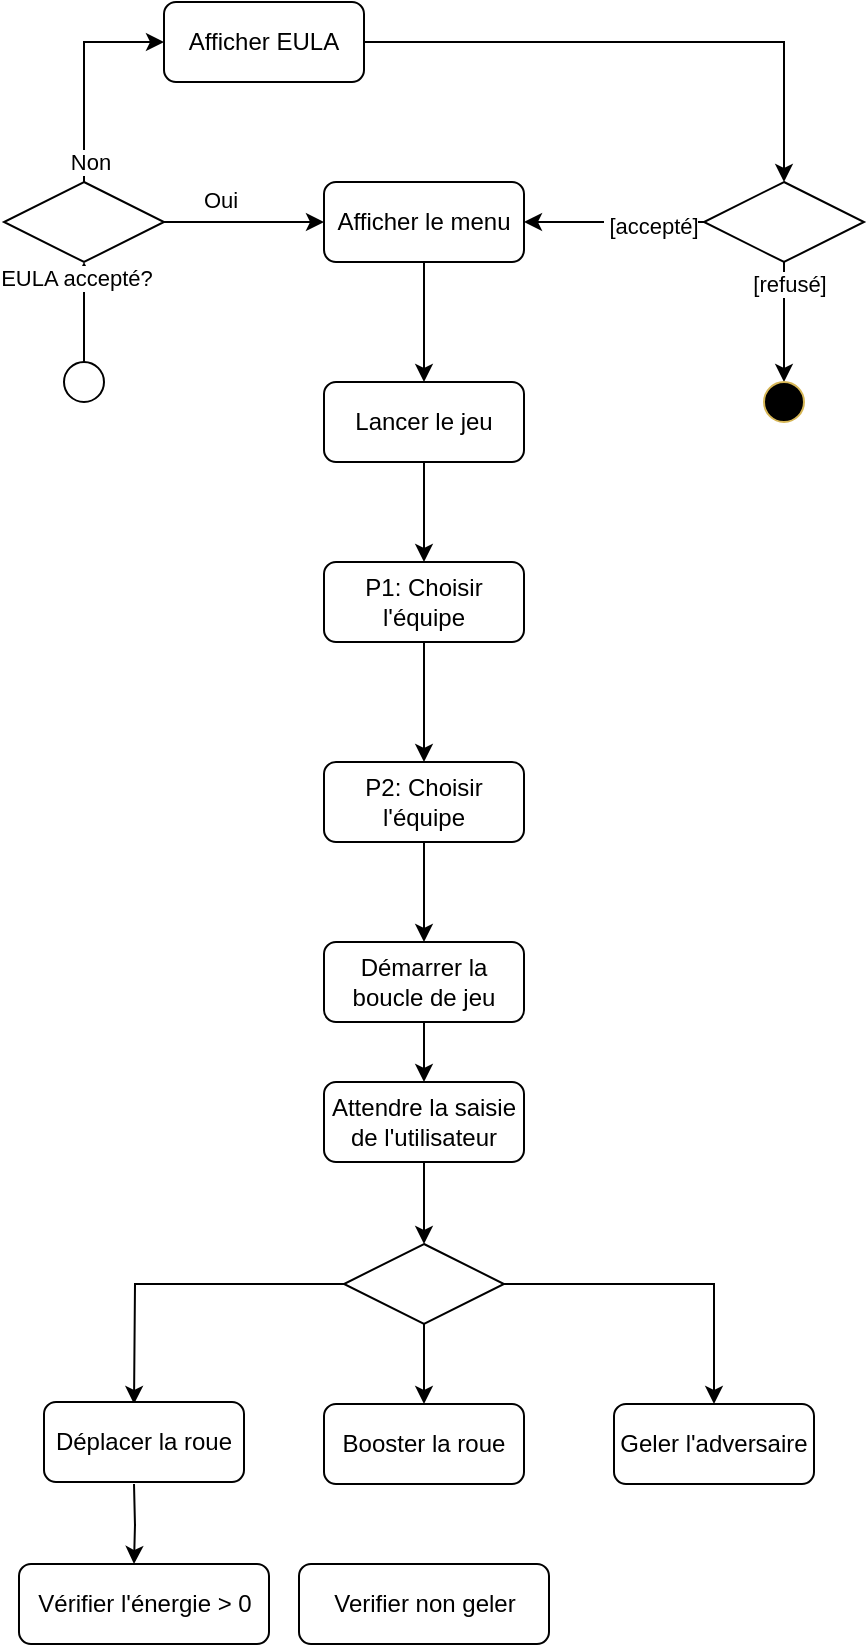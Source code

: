 <mxfile version="26.2.12">
  <diagram name="Page-1" id="BkIhF-l33_hIIU5VKcVd">
    <mxGraphModel dx="3496" dy="1892" grid="1" gridSize="10" guides="1" tooltips="1" connect="1" arrows="1" fold="1" page="1" pageScale="1" pageWidth="850" pageHeight="1100" math="0" shadow="0">
      <root>
        <mxCell id="0" />
        <mxCell id="1" parent="0" />
        <mxCell id="fVA2Q43LdPXqOWjlDe9W-21" value="" style="edgeStyle=orthogonalEdgeStyle;rounded=0;orthogonalLoop=1;jettySize=auto;html=1;" edge="1" parent="1" source="fVA2Q43LdPXqOWjlDe9W-1" target="fVA2Q43LdPXqOWjlDe9W-20">
          <mxGeometry relative="1" as="geometry" />
        </mxCell>
        <mxCell id="fVA2Q43LdPXqOWjlDe9W-33" value="EULA accepté?" style="edgeLabel;html=1;align=center;verticalAlign=middle;resizable=0;points=[];" vertex="1" connectable="0" parent="fVA2Q43LdPXqOWjlDe9W-21">
          <mxGeometry x="0.44" y="2" relative="1" as="geometry">
            <mxPoint x="-2" y="-6" as="offset" />
          </mxGeometry>
        </mxCell>
        <mxCell id="fVA2Q43LdPXqOWjlDe9W-1" value="" style="ellipse;whiteSpace=wrap;html=1;aspect=fixed;" vertex="1" parent="1">
          <mxGeometry x="40" y="190" width="20" height="20" as="geometry" />
        </mxCell>
        <mxCell id="fVA2Q43LdPXqOWjlDe9W-30" style="edgeStyle=orthogonalEdgeStyle;rounded=0;orthogonalLoop=1;jettySize=auto;html=1;" edge="1" parent="1" source="fVA2Q43LdPXqOWjlDe9W-20" target="fVA2Q43LdPXqOWjlDe9W-29">
          <mxGeometry relative="1" as="geometry" />
        </mxCell>
        <mxCell id="fVA2Q43LdPXqOWjlDe9W-35" value="Oui" style="edgeLabel;html=1;align=center;verticalAlign=middle;resizable=0;points=[];" vertex="1" connectable="0" parent="fVA2Q43LdPXqOWjlDe9W-30">
          <mxGeometry x="-0.3" relative="1" as="geometry">
            <mxPoint y="-11" as="offset" />
          </mxGeometry>
        </mxCell>
        <mxCell id="fVA2Q43LdPXqOWjlDe9W-36" style="edgeStyle=orthogonalEdgeStyle;rounded=0;orthogonalLoop=1;jettySize=auto;html=1;entryX=0;entryY=0.5;entryDx=0;entryDy=0;" edge="1" parent="1" source="fVA2Q43LdPXqOWjlDe9W-20" target="fVA2Q43LdPXqOWjlDe9W-23">
          <mxGeometry relative="1" as="geometry" />
        </mxCell>
        <mxCell id="fVA2Q43LdPXqOWjlDe9W-37" value="Non" style="edgeLabel;html=1;align=center;verticalAlign=middle;resizable=0;points=[];" vertex="1" connectable="0" parent="fVA2Q43LdPXqOWjlDe9W-36">
          <mxGeometry x="-0.81" y="2" relative="1" as="geometry">
            <mxPoint x="5" as="offset" />
          </mxGeometry>
        </mxCell>
        <mxCell id="fVA2Q43LdPXqOWjlDe9W-20" value="" style="rhombus;whiteSpace=wrap;html=1;" vertex="1" parent="1">
          <mxGeometry x="10" y="100" width="80" height="40" as="geometry" />
        </mxCell>
        <mxCell id="fVA2Q43LdPXqOWjlDe9W-26" style="edgeStyle=orthogonalEdgeStyle;rounded=0;orthogonalLoop=1;jettySize=auto;html=1;entryX=0.5;entryY=0;entryDx=0;entryDy=0;" edge="1" parent="1" source="fVA2Q43LdPXqOWjlDe9W-23" target="fVA2Q43LdPXqOWjlDe9W-25">
          <mxGeometry relative="1" as="geometry" />
        </mxCell>
        <mxCell id="fVA2Q43LdPXqOWjlDe9W-23" value="Afficher EULA" style="rounded=1;whiteSpace=wrap;html=1;" vertex="1" parent="1">
          <mxGeometry x="90" y="10" width="100" height="40" as="geometry" />
        </mxCell>
        <mxCell id="fVA2Q43LdPXqOWjlDe9W-28" style="edgeStyle=orthogonalEdgeStyle;rounded=0;orthogonalLoop=1;jettySize=auto;html=1;" edge="1" parent="1" source="fVA2Q43LdPXqOWjlDe9W-25" target="fVA2Q43LdPXqOWjlDe9W-27">
          <mxGeometry relative="1" as="geometry" />
        </mxCell>
        <mxCell id="fVA2Q43LdPXqOWjlDe9W-39" value="&amp;nbsp;[refusé]" style="edgeLabel;html=1;align=center;verticalAlign=middle;resizable=0;points=[];" vertex="1" connectable="0" parent="fVA2Q43LdPXqOWjlDe9W-28">
          <mxGeometry x="-0.64" y="1" relative="1" as="geometry">
            <mxPoint as="offset" />
          </mxGeometry>
        </mxCell>
        <mxCell id="fVA2Q43LdPXqOWjlDe9W-31" value="" style="edgeStyle=orthogonalEdgeStyle;rounded=0;orthogonalLoop=1;jettySize=auto;html=1;" edge="1" parent="1" source="fVA2Q43LdPXqOWjlDe9W-25" target="fVA2Q43LdPXqOWjlDe9W-29">
          <mxGeometry relative="1" as="geometry" />
        </mxCell>
        <mxCell id="fVA2Q43LdPXqOWjlDe9W-38" value="&amp;nbsp;[accepté]" style="edgeLabel;html=1;align=center;verticalAlign=middle;resizable=0;points=[];" vertex="1" connectable="0" parent="fVA2Q43LdPXqOWjlDe9W-31">
          <mxGeometry x="-0.46" y="2" relative="1" as="geometry">
            <mxPoint x="-3" as="offset" />
          </mxGeometry>
        </mxCell>
        <mxCell id="fVA2Q43LdPXqOWjlDe9W-25" value="" style="rhombus;whiteSpace=wrap;html=1;" vertex="1" parent="1">
          <mxGeometry x="360" y="100" width="80" height="40" as="geometry" />
        </mxCell>
        <mxCell id="fVA2Q43LdPXqOWjlDe9W-27" value="" style="ellipse;whiteSpace=wrap;html=1;aspect=fixed;fillColor=#000000;strokeColor=#d6b656;" vertex="1" parent="1">
          <mxGeometry x="390" y="200" width="20" height="20" as="geometry" />
        </mxCell>
        <mxCell id="fVA2Q43LdPXqOWjlDe9W-41" style="edgeStyle=orthogonalEdgeStyle;rounded=0;orthogonalLoop=1;jettySize=auto;html=1;entryX=0.5;entryY=0;entryDx=0;entryDy=0;" edge="1" parent="1" source="fVA2Q43LdPXqOWjlDe9W-29" target="fVA2Q43LdPXqOWjlDe9W-40">
          <mxGeometry relative="1" as="geometry" />
        </mxCell>
        <mxCell id="fVA2Q43LdPXqOWjlDe9W-29" value="Afficher le menu" style="rounded=1;whiteSpace=wrap;html=1;" vertex="1" parent="1">
          <mxGeometry x="170" y="100" width="100" height="40" as="geometry" />
        </mxCell>
        <mxCell id="fVA2Q43LdPXqOWjlDe9W-44" style="edgeStyle=orthogonalEdgeStyle;rounded=0;orthogonalLoop=1;jettySize=auto;html=1;entryX=0.5;entryY=0;entryDx=0;entryDy=0;" edge="1" parent="1" source="fVA2Q43LdPXqOWjlDe9W-40" target="fVA2Q43LdPXqOWjlDe9W-42">
          <mxGeometry relative="1" as="geometry" />
        </mxCell>
        <mxCell id="fVA2Q43LdPXqOWjlDe9W-40" value="Lancer le jeu" style="rounded=1;whiteSpace=wrap;html=1;" vertex="1" parent="1">
          <mxGeometry x="170" y="200" width="100" height="40" as="geometry" />
        </mxCell>
        <mxCell id="fVA2Q43LdPXqOWjlDe9W-45" style="edgeStyle=orthogonalEdgeStyle;rounded=0;orthogonalLoop=1;jettySize=auto;html=1;" edge="1" parent="1" source="fVA2Q43LdPXqOWjlDe9W-42" target="fVA2Q43LdPXqOWjlDe9W-43">
          <mxGeometry relative="1" as="geometry" />
        </mxCell>
        <mxCell id="fVA2Q43LdPXqOWjlDe9W-42" value="P1: C&lt;font&gt;hoisir l&#39;&lt;span style=&quot;text-wrap-mode: nowrap; background-color: rgb(255, 255, 255);&quot;&gt;équipe&lt;/span&gt;&lt;/font&gt;" style="rounded=1;whiteSpace=wrap;html=1;" vertex="1" parent="1">
          <mxGeometry x="170" y="290" width="100" height="40" as="geometry" />
        </mxCell>
        <mxCell id="fVA2Q43LdPXqOWjlDe9W-48" style="edgeStyle=orthogonalEdgeStyle;rounded=0;orthogonalLoop=1;jettySize=auto;html=1;entryX=0.5;entryY=0;entryDx=0;entryDy=0;" edge="1" parent="1" source="fVA2Q43LdPXqOWjlDe9W-43" target="fVA2Q43LdPXqOWjlDe9W-47">
          <mxGeometry relative="1" as="geometry" />
        </mxCell>
        <mxCell id="fVA2Q43LdPXqOWjlDe9W-43" value="P2: C&lt;font&gt;hoisir l&#39;&lt;span style=&quot;text-wrap-mode: nowrap; background-color: rgb(255, 255, 255);&quot;&gt;équipe&lt;/span&gt;&lt;/font&gt;" style="rounded=1;whiteSpace=wrap;html=1;" vertex="1" parent="1">
          <mxGeometry x="170" y="390" width="100" height="40" as="geometry" />
        </mxCell>
        <mxCell id="fVA2Q43LdPXqOWjlDe9W-50" style="edgeStyle=orthogonalEdgeStyle;rounded=0;orthogonalLoop=1;jettySize=auto;html=1;entryX=0.5;entryY=0;entryDx=0;entryDy=0;" edge="1" parent="1" source="fVA2Q43LdPXqOWjlDe9W-47" target="fVA2Q43LdPXqOWjlDe9W-49">
          <mxGeometry relative="1" as="geometry" />
        </mxCell>
        <mxCell id="fVA2Q43LdPXqOWjlDe9W-47" value="Démarrer la boucle de jeu" style="rounded=1;whiteSpace=wrap;html=1;" vertex="1" parent="1">
          <mxGeometry x="170" y="480" width="100" height="40" as="geometry" />
        </mxCell>
        <mxCell id="fVA2Q43LdPXqOWjlDe9W-52" style="edgeStyle=orthogonalEdgeStyle;rounded=0;orthogonalLoop=1;jettySize=auto;html=1;entryX=0.5;entryY=0;entryDx=0;entryDy=0;" edge="1" parent="1" source="fVA2Q43LdPXqOWjlDe9W-49" target="fVA2Q43LdPXqOWjlDe9W-51">
          <mxGeometry relative="1" as="geometry" />
        </mxCell>
        <mxCell id="fVA2Q43LdPXqOWjlDe9W-49" value="Attendre la saisie de l&#39;utilisateur" style="rounded=1;whiteSpace=wrap;html=1;" vertex="1" parent="1">
          <mxGeometry x="170" y="550" width="100" height="40" as="geometry" />
        </mxCell>
        <mxCell id="fVA2Q43LdPXqOWjlDe9W-57" style="edgeStyle=orthogonalEdgeStyle;rounded=0;orthogonalLoop=1;jettySize=auto;html=1;entryX=0.5;entryY=0;entryDx=0;entryDy=0;" edge="1" parent="1" source="fVA2Q43LdPXqOWjlDe9W-51" target="fVA2Q43LdPXqOWjlDe9W-54">
          <mxGeometry relative="1" as="geometry" />
        </mxCell>
        <mxCell id="fVA2Q43LdPXqOWjlDe9W-58" style="edgeStyle=orthogonalEdgeStyle;rounded=0;orthogonalLoop=1;jettySize=auto;html=1;entryX=0.5;entryY=0;entryDx=0;entryDy=0;" edge="1" parent="1" source="fVA2Q43LdPXqOWjlDe9W-51">
          <mxGeometry relative="1" as="geometry">
            <mxPoint x="75" y="711" as="targetPoint" />
          </mxGeometry>
        </mxCell>
        <mxCell id="fVA2Q43LdPXqOWjlDe9W-59" style="edgeStyle=orthogonalEdgeStyle;rounded=0;orthogonalLoop=1;jettySize=auto;html=1;entryX=0.5;entryY=0;entryDx=0;entryDy=0;" edge="1" parent="1" source="fVA2Q43LdPXqOWjlDe9W-51" target="fVA2Q43LdPXqOWjlDe9W-55">
          <mxGeometry relative="1" as="geometry" />
        </mxCell>
        <mxCell id="fVA2Q43LdPXqOWjlDe9W-51" value="" style="rhombus;whiteSpace=wrap;html=1;" vertex="1" parent="1">
          <mxGeometry x="180" y="631" width="80" height="40" as="geometry" />
        </mxCell>
        <mxCell id="fVA2Q43LdPXqOWjlDe9W-60" style="edgeStyle=orthogonalEdgeStyle;rounded=0;orthogonalLoop=1;jettySize=auto;html=1;" edge="1" parent="1">
          <mxGeometry relative="1" as="geometry">
            <mxPoint x="75" y="791" as="targetPoint" />
            <mxPoint x="75" y="751" as="sourcePoint" />
          </mxGeometry>
        </mxCell>
        <mxCell id="fVA2Q43LdPXqOWjlDe9W-53" value="&lt;div&gt;Déplacer la roue&lt;/div&gt;" style="rounded=1;whiteSpace=wrap;html=1;" vertex="1" parent="1">
          <mxGeometry x="30" y="710" width="100" height="40" as="geometry" />
        </mxCell>
        <mxCell id="fVA2Q43LdPXqOWjlDe9W-54" value="&lt;div&gt;Booster la roue&lt;/div&gt;" style="rounded=1;whiteSpace=wrap;html=1;" vertex="1" parent="1">
          <mxGeometry x="170" y="711" width="100" height="40" as="geometry" />
        </mxCell>
        <mxCell id="fVA2Q43LdPXqOWjlDe9W-55" value="&lt;div&gt;&lt;span style=&quot;background-color: transparent; color: light-dark(rgb(0, 0, 0), rgb(255, 255, 255));&quot;&gt;Geler l&#39;adversaire&lt;/span&gt;&lt;/div&gt;" style="rounded=1;whiteSpace=wrap;html=1;" vertex="1" parent="1">
          <mxGeometry x="315" y="711" width="100" height="40" as="geometry" />
        </mxCell>
        <mxCell id="fVA2Q43LdPXqOWjlDe9W-63" value="&lt;div&gt;Vérifier l&#39;énergie &amp;gt; 0&lt;/div&gt;" style="rounded=1;whiteSpace=wrap;html=1;" vertex="1" parent="1">
          <mxGeometry x="17.5" y="791" width="125" height="40" as="geometry" />
        </mxCell>
        <mxCell id="fVA2Q43LdPXqOWjlDe9W-65" value="&lt;div&gt;Verifier non geler&lt;/div&gt;" style="rounded=1;whiteSpace=wrap;html=1;" vertex="1" parent="1">
          <mxGeometry x="157.5" y="791" width="125" height="40" as="geometry" />
        </mxCell>
      </root>
    </mxGraphModel>
  </diagram>
</mxfile>
